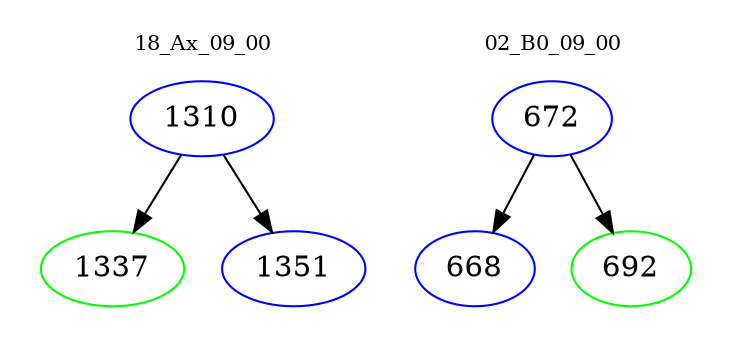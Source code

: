 digraph{
subgraph cluster_0 {
color = white
label = "18_Ax_09_00";
fontsize=10;
T0_1310 [label="1310", color="blue"]
T0_1310 -> T0_1337 [color="black"]
T0_1337 [label="1337", color="green"]
T0_1310 -> T0_1351 [color="black"]
T0_1351 [label="1351", color="blue"]
}
subgraph cluster_1 {
color = white
label = "02_B0_09_00";
fontsize=10;
T1_672 [label="672", color="blue"]
T1_672 -> T1_668 [color="black"]
T1_668 [label="668", color="blue"]
T1_672 -> T1_692 [color="black"]
T1_692 [label="692", color="green"]
}
}
